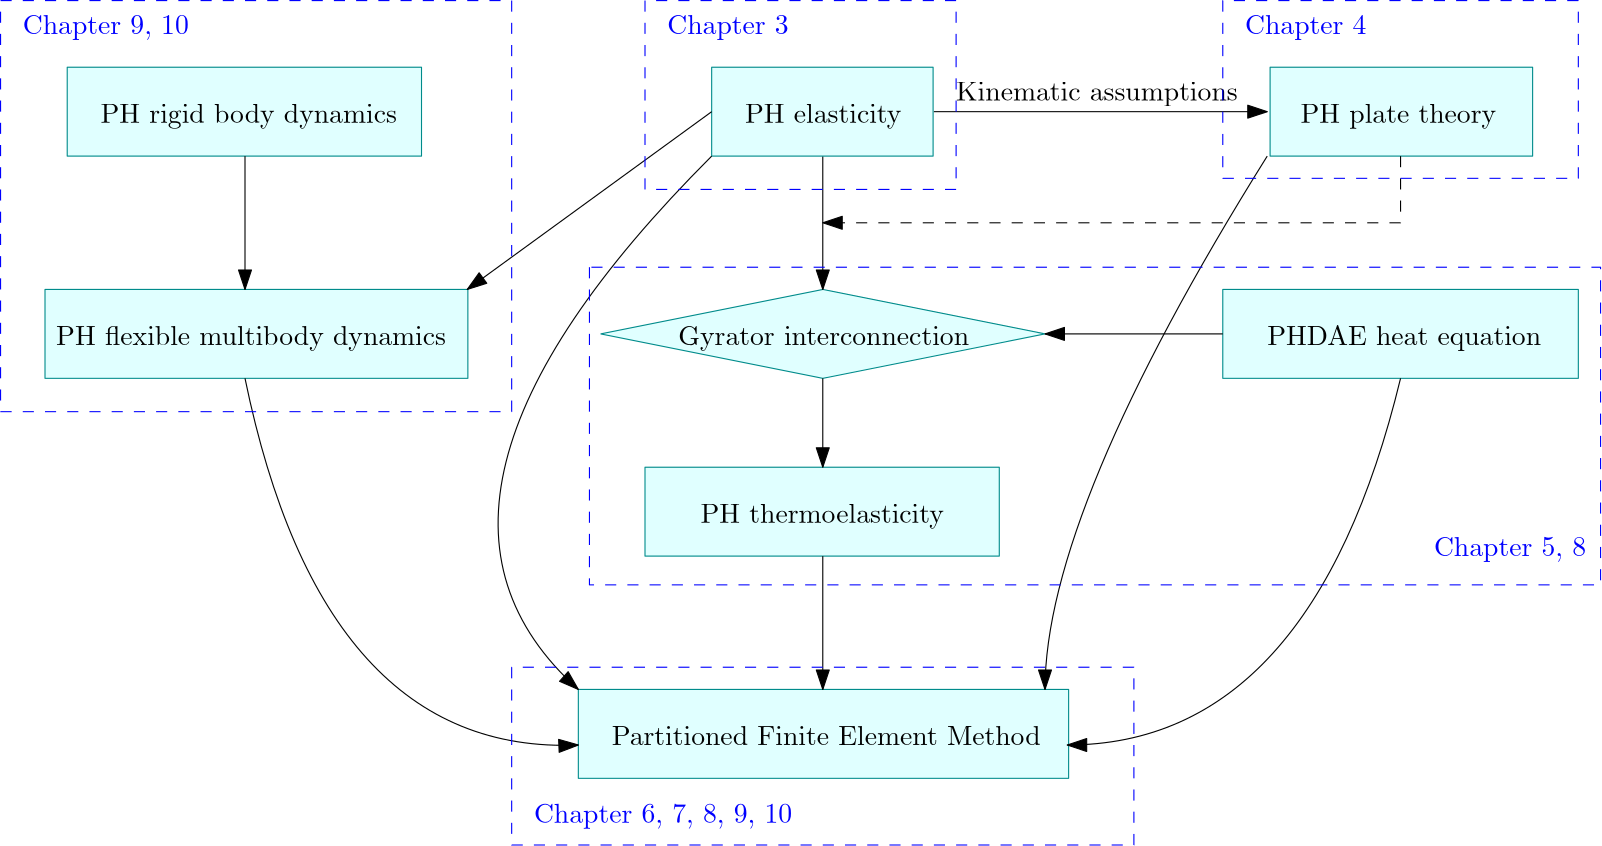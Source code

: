 <?xml version="1.0"?>
<!DOCTYPE ipe SYSTEM "ipe.dtd">
<ipe version="70206" creator="Ipe 7.2.9">
<info created="D:20200724180315" modified="D:20200724182921"/>
<ipestyle name="basic">
<symbol name="arrow/arc(spx)">
<path stroke="sym-stroke" fill="sym-stroke" pen="sym-pen">
0 0 m
-1 0.333 l
-1 -0.333 l
h
</path>
</symbol>
<symbol name="arrow/farc(spx)">
<path stroke="sym-stroke" fill="white" pen="sym-pen">
0 0 m
-1 0.333 l
-1 -0.333 l
h
</path>
</symbol>
<symbol name="arrow/ptarc(spx)">
<path stroke="sym-stroke" fill="sym-stroke" pen="sym-pen">
0 0 m
-1 0.333 l
-0.8 0 l
-1 -0.333 l
h
</path>
</symbol>
<symbol name="arrow/fptarc(spx)">
<path stroke="sym-stroke" fill="white" pen="sym-pen">
0 0 m
-1 0.333 l
-0.8 0 l
-1 -0.333 l
h
</path>
</symbol>
<symbol name="mark/circle(sx)" transformations="translations">
<path fill="sym-stroke">
0.6 0 0 0.6 0 0 e
0.4 0 0 0.4 0 0 e
</path>
</symbol>
<symbol name="mark/disk(sx)" transformations="translations">
<path fill="sym-stroke">
0.6 0 0 0.6 0 0 e
</path>
</symbol>
<symbol name="mark/fdisk(sfx)" transformations="translations">
<group>
<path fill="sym-fill">
0.5 0 0 0.5 0 0 e
</path>
<path fill="sym-stroke" fillrule="eofill">
0.6 0 0 0.6 0 0 e
0.4 0 0 0.4 0 0 e
</path>
</group>
</symbol>
<symbol name="mark/box(sx)" transformations="translations">
<path fill="sym-stroke" fillrule="eofill">
-0.6 -0.6 m
0.6 -0.6 l
0.6 0.6 l
-0.6 0.6 l
h
-0.4 -0.4 m
0.4 -0.4 l
0.4 0.4 l
-0.4 0.4 l
h
</path>
</symbol>
<symbol name="mark/square(sx)" transformations="translations">
<path fill="sym-stroke">
-0.6 -0.6 m
0.6 -0.6 l
0.6 0.6 l
-0.6 0.6 l
h
</path>
</symbol>
<symbol name="mark/fsquare(sfx)" transformations="translations">
<group>
<path fill="sym-fill">
-0.5 -0.5 m
0.5 -0.5 l
0.5 0.5 l
-0.5 0.5 l
h
</path>
<path fill="sym-stroke" fillrule="eofill">
-0.6 -0.6 m
0.6 -0.6 l
0.6 0.6 l
-0.6 0.6 l
h
-0.4 -0.4 m
0.4 -0.4 l
0.4 0.4 l
-0.4 0.4 l
h
</path>
</group>
</symbol>
<symbol name="mark/cross(sx)" transformations="translations">
<group>
<path fill="sym-stroke">
-0.43 -0.57 m
0.57 0.43 l
0.43 0.57 l
-0.57 -0.43 l
h
</path>
<path fill="sym-stroke">
-0.43 0.57 m
0.57 -0.43 l
0.43 -0.57 l
-0.57 0.43 l
h
</path>
</group>
</symbol>
<symbol name="arrow/fnormal(spx)">
<path stroke="sym-stroke" fill="white" pen="sym-pen">
0 0 m
-1 0.333 l
-1 -0.333 l
h
</path>
</symbol>
<symbol name="arrow/pointed(spx)">
<path stroke="sym-stroke" fill="sym-stroke" pen="sym-pen">
0 0 m
-1 0.333 l
-0.8 0 l
-1 -0.333 l
h
</path>
</symbol>
<symbol name="arrow/fpointed(spx)">
<path stroke="sym-stroke" fill="white" pen="sym-pen">
0 0 m
-1 0.333 l
-0.8 0 l
-1 -0.333 l
h
</path>
</symbol>
<symbol name="arrow/linear(spx)">
<path stroke="sym-stroke" pen="sym-pen">
-1 0.333 m
0 0 l
-1 -0.333 l
</path>
</symbol>
<symbol name="arrow/fdouble(spx)">
<path stroke="sym-stroke" fill="white" pen="sym-pen">
0 0 m
-1 0.333 l
-1 -0.333 l
h
-1 0 m
-2 0.333 l
-2 -0.333 l
h
</path>
</symbol>
<symbol name="arrow/double(spx)">
<path stroke="sym-stroke" fill="sym-stroke" pen="sym-pen">
0 0 m
-1 0.333 l
-1 -0.333 l
h
-1 0 m
-2 0.333 l
-2 -0.333 l
h
</path>
</symbol>
<pen name="heavier" value="0.8"/>
<pen name="fat" value="1.2"/>
<pen name="ultrafat" value="2"/>
<symbolsize name="large" value="5"/>
<symbolsize name="small" value="2"/>
<symbolsize name="tiny" value="1.1"/>
<arrowsize name="large" value="10"/>
<arrowsize name="small" value="5"/>
<arrowsize name="tiny" value="3"/>
<color name="red" value="1 0 0"/>
<color name="green" value="0 1 0"/>
<color name="blue" value="0 0 1"/>
<color name="yellow" value="1 1 0"/>
<color name="orange" value="1 0.647 0"/>
<color name="gold" value="1 0.843 0"/>
<color name="purple" value="0.627 0.125 0.941"/>
<color name="gray" value="0.745"/>
<color name="brown" value="0.647 0.165 0.165"/>
<color name="navy" value="0 0 0.502"/>
<color name="pink" value="1 0.753 0.796"/>
<color name="seagreen" value="0.18 0.545 0.341"/>
<color name="turquoise" value="0.251 0.878 0.816"/>
<color name="violet" value="0.933 0.51 0.933"/>
<color name="darkblue" value="0 0 0.545"/>
<color name="darkcyan" value="0 0.545 0.545"/>
<color name="darkgray" value="0.663"/>
<color name="darkgreen" value="0 0.392 0"/>
<color name="darkmagenta" value="0.545 0 0.545"/>
<color name="darkorange" value="1 0.549 0"/>
<color name="darkred" value="0.545 0 0"/>
<color name="lightblue" value="0.678 0.847 0.902"/>
<color name="lightcyan" value="0.878 1 1"/>
<color name="lightgray" value="0.827"/>
<color name="lightgreen" value="0.565 0.933 0.565"/>
<color name="lightyellow" value="1 1 0.878"/>
<dashstyle name="dashed" value="[4] 0"/>
<dashstyle name="dotted" value="[1 3] 0"/>
<dashstyle name="dash dotted" value="[4 2 1 2] 0"/>
<dashstyle name="dash dot dotted" value="[4 2 1 2 1 2] 0"/>
<textsize name="large" value="\large"/>
<textsize name="Large" value="\Large"/>
<textsize name="LARGE" value="\LARGE"/>
<textsize name="huge" value="\huge"/>
<textsize name="Huge" value="\Huge"/>
<textsize name="small" value="\small"/>
<textsize name="footnote" value="\footnotesize"/>
<textsize name="tiny" value="\tiny"/>
<textstyle name="center" begin="\begin{center}" end="\end{center}"/>
<textstyle name="itemize" begin="\begin{itemize}" end="\end{itemize}"/>
<textstyle name="item" begin="\begin{itemize}\item{}" end="\end{itemize}"/>
<gridsize name="4 pts" value="4"/>
<gridsize name="8 pts (~3 mm)" value="8"/>
<gridsize name="16 pts (~6 mm)" value="16"/>
<gridsize name="32 pts (~12 mm)" value="32"/>
<gridsize name="10 pts (~3.5 mm)" value="10"/>
<gridsize name="20 pts (~7 mm)" value="20"/>
<gridsize name="14 pts (~5 mm)" value="14"/>
<gridsize name="28 pts (~10 mm)" value="28"/>
<gridsize name="56 pts (~20 mm)" value="56"/>
<anglesize name="90 deg" value="90"/>
<anglesize name="60 deg" value="60"/>
<anglesize name="45 deg" value="45"/>
<anglesize name="30 deg" value="30"/>
<anglesize name="22.5 deg" value="22.5"/>
<opacity name="10%" value="0.1"/>
<opacity name="30%" value="0.3"/>
<opacity name="50%" value="0.5"/>
<opacity name="75%" value="0.75"/>
<tiling name="falling" angle="-60" step="4" width="1"/>
<tiling name="rising" angle="30" step="4" width="1"/>
</ipestyle>
<page>
<layer name="alpha"/>
<view layers="alpha" active="alpha"/>
<path layer="alpha" matrix="0.996429 0 0 0.666667 -175.257 266.667" stroke="darkcyan" fill="lightcyan">
208 800 m
208 752 l
336 752 l
336 800 l
h
</path>
<path matrix="0.738335 0 0 0.666667 311.462 266.667" stroke="darkcyan" fill="lightcyan">
208 800 m
208 752 l
336 752 l
336 800 l
h
</path>
<path matrix="1 0 0 1 16 0" stroke="darkcyan" fill="lightcyan">
432 720 m
432 688 l
560 688 l
560 720 l
h
</path>
<path matrix="0.996429 0 0 0.666667 32.7429 122.667" stroke="darkcyan" fill="lightcyan">
208 800 m
208 752 l
336 752 l
336 800 l
h
</path>
<text matrix="1 0 0 1 12 -72" transformations="translations" pos="248 708" stroke="black" type="label" width="87.671" height="6.926" depth="1.93" valign="baseline">PH thermoelasticity</text>
<text matrix="1 0 0 1 -32 -4" transformations="translations" pos="496 704" stroke="black" type="label" width="98.658" height="6.926" depth="1.93" valign="baseline">PHDAE heat equation</text>
<text matrix="1 0 0 1 -8 -16" transformations="translations" pos="360 804" stroke="black" type="label" width="101.453" height="6.815" depth="1.93" valign="baseline">Kinematic assumptions</text>
<path matrix="1.37893 0 0 0.666667 -70.8172 42.667" stroke="darkcyan" fill="lightcyan">
208 800 m
208 752 l
336 752 l
336 800 l
h
</path>
<text matrix="1 0 0 1 16 -32" transformations="translations" pos="212 588" stroke="black" type="label" width="154.587" height="6.918" depth="0" valign="baseline">Partitioned Finite Element Method</text>
<path matrix="1 0 0 1 48 0" stroke="darkcyan" fill="lightcyan">
176 704 m
256 720 l
336 704 l
256 688 l
176 704 l
</path>
<path matrix="1 0 0 1 48 0" stroke="black" arrow="normal/normal">
256 768 m
256 720 l
</path>
<path matrix="1 0 0 1 48 0" stroke="black" arrow="normal/normal">
256 688 m
256 656 l
</path>
<text matrix="1 0 0 1 -4 -8" transformations="translations" pos="48 788" stroke="black" type="label" width="106.767" height="6.926" depth="1.93" valign="baseline">PH rigid body dynamics</text>
<path matrix="0.622767 0 0 0.666667 134.465 266.667" stroke="darkcyan" fill="lightcyan">
208 800 m
208 752 l
336 752 l
336 800 l
h
</path>
<path matrix="1.18929 0 0 0.666667 -223.371 186.667" stroke="darkcyan" fill="lightcyan">
208 800 m
208 752 l
336 752 l
336 800 l
h
</path>
<text matrix="1 0 0 1 -28 -8" transformations="translations" pos="56 708" stroke="black" type="label" width="140.501" height="6.926" depth="1.93" valign="baseline">PH flexible multibody dynamics</text>
<path matrix="1 0 0 1 16 0" stroke="black" arrow="normal/normal">
80 768 m
80 720 l
</path>
<path matrix="1 0 0 1 16 0" stroke="black" arrow="normal/normal">
328 784 m
448 784 l
</path>
<path matrix="1 0 0 1 16 0" stroke="black" dash="dashed" arrow="normal/normal">
496 768 m
496 744 l
288 744 l
</path>
<path matrix="1 0 0 1 16 0" stroke="black" arrow="normal/normal">
248 784 m
160 720 l
</path>
<path matrix="1 0 0 1 16 0" stroke="black" arrow="normal/normal">
248 768 m
124 644
200 576 c
</path>
<path matrix="1 0 0 1 16 0" stroke="black" arrow="normal/normal">
80 688 m
108 552
200 556 c
</path>
<path matrix="1 0 0 1 16 0" stroke="black" arrow="normal/normal">
448 768 m
368 640
368 576 c
</path>
<path matrix="1 0 0 1 16 0" stroke="black" arrow="normal/normal">
496 688 m
464 556
376 556 c
</path>
<path matrix="1 0 0 1 16 0" stroke="black" arrow="normal/normal">
288 624 m
288 576 l
</path>
<path matrix="1 0 0 1 16 0" stroke="black" arrow="normal/normal">
432 704 m
368 704 l
</path>
<text matrix="1 0 0 1 56 0" transformations="translations" pos="220 780" stroke="black" type="label" width="56.372" height="6.926" depth="1.93" valign="baseline">PH elasticity</text>
<text matrix="1 0 0 1 -52 40" transformations="translations" pos="304 660" stroke="black" type="label" width="104.76" height="6.815" depth="1.93" valign="baseline">Gyrator interconnection</text>
<text matrix="1 0 0 1 4 4" transformations="translations" pos="472 776" stroke="black" type="label" width="70.458" height="6.926" depth="1.93" valign="baseline">PH plate theory</text>
<path matrix="1 0 0 2.64286 4 -1110.57" stroke="blue" dash="dashed">
188 676 m
188 732 l
4 732 l
4 676 l
h
</path>
<text matrix="1 0 0 1 -20 72" transformations="translations" pos="36 740" stroke="blue" type="label" width="59.804" height="6.926" depth="1.93" valign="baseline">Chapter 9, 10</text>
<path stroke="blue" dash="dashed">
240 824 m
240 756 l
352 756 l
352 824 l
h
</path>
<text matrix="1 0 0 1 -4 -4" transformations="translations" pos="252 816" stroke="blue" type="label" width="43.753" height="6.926" depth="1.93" valign="baseline">Chapter 3</text>
<path stroke="blue" dash="dashed">
576 760 m
576 824 l
448 824 l
448 760 l
h
</path>
<text transformations="translations" pos="456 812" stroke="blue" type="label" width="43.753" height="6.926" depth="1.93" valign="baseline">Chapter 4</text>
<path matrix="2.52778 0 0 1.58824 -892.222 -428.235" stroke="blue" dash="dashed">
440 728 m
440 656 l
584 656 l
584 728 l
h
</path>
<text matrix="1 0 0 1 72 -44" transformations="translations" pos="452 668" stroke="blue" type="label" width="54.822" height="6.926" depth="1.93" valign="baseline">Chapter 5, 8</text>
<path stroke="blue" dash="dashed">
192 584 m
192 520 l
416 520 l
416 584 l
h
</path>
<text matrix="1 0 0 1 -12 -4" transformations="translations" pos="212 532" stroke="blue" type="label" width="93.012" height="6.926" depth="1.93" valign="baseline">Chapter 6, 7, 8, 9, 10</text>
</page>
</ipe>
